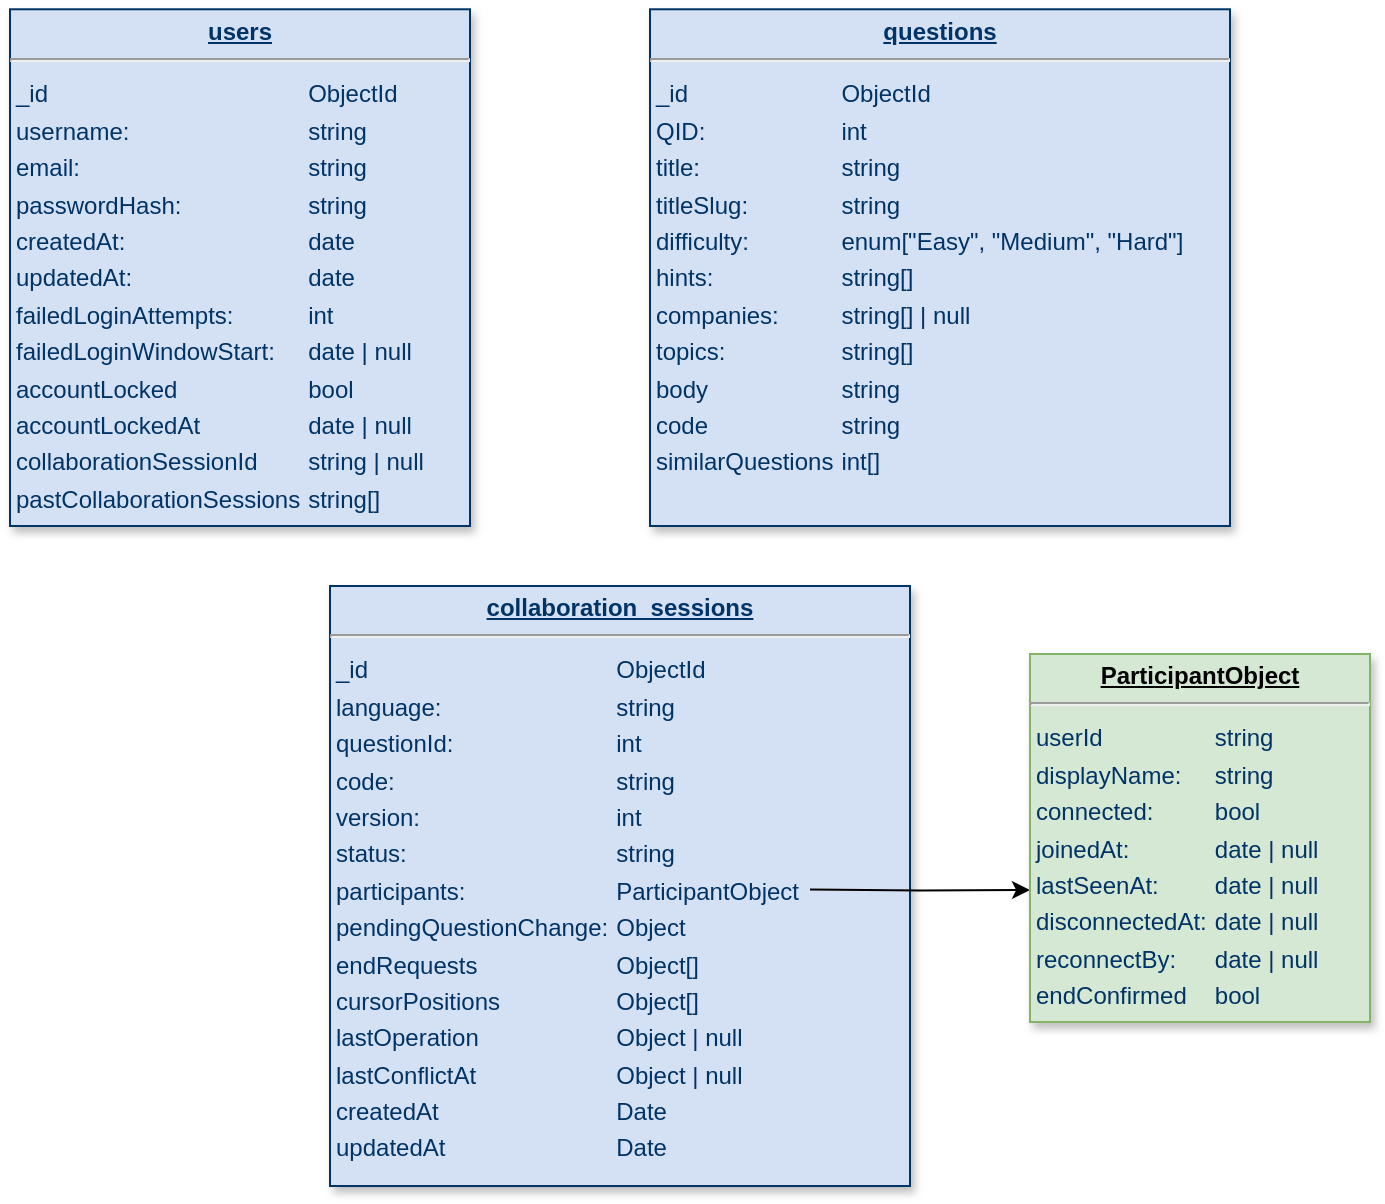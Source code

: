 <mxfile version="28.2.7">
  <diagram name="Page-1" id="efa7a0a1-bf9b-a30e-e6df-94a7791c09e9">
    <mxGraphModel dx="860" dy="543" grid="1" gridSize="10" guides="1" tooltips="1" connect="1" arrows="1" fold="1" page="1" pageScale="1" pageWidth="826" pageHeight="1169" background="none" math="0" shadow="0">
      <root>
        <mxCell id="0" />
        <mxCell id="1" parent="0" />
        <mxCell id="25" value="&lt;p style=&quot;margin: 0px; margin-top: 4px; text-align: center; text-decoration: underline;&quot;&gt;&lt;strong&gt;users&lt;/strong&gt;&lt;/p&gt;&lt;hr&gt;&lt;table style=&quot;background-color: transparent; color: light-dark(rgb(0, 51, 102), rgb(161, 205, 249));&quot;&gt;&lt;tbody&gt;&lt;tr&gt;&lt;td&gt;_id&lt;/td&gt;&lt;td&gt;ObjectId&lt;/td&gt;&lt;/tr&gt;&lt;tr&gt;&lt;td&gt;username:&lt;/td&gt;&lt;td&gt;string&lt;/td&gt;&lt;/tr&gt;&lt;tr&gt;&lt;td&gt;email:&lt;/td&gt;&lt;td&gt;string&lt;/td&gt;&lt;/tr&gt;&lt;tr&gt;&lt;td&gt;passwordHash:&lt;/td&gt;&lt;td&gt;string&lt;/td&gt;&lt;/tr&gt;&lt;tr&gt;&lt;td&gt;createdAt:&lt;/td&gt;&lt;td&gt;date&lt;/td&gt;&lt;/tr&gt;&lt;tr&gt;&lt;td&gt;updatedAt:&lt;/td&gt;&lt;td&gt;date&lt;/td&gt;&lt;/tr&gt;&lt;tr&gt;&lt;td&gt;failedLoginAttempts:&lt;/td&gt;&lt;td&gt;int&lt;/td&gt;&lt;/tr&gt;&lt;tr&gt;&lt;td&gt;failedLoginWindowStart:&lt;/td&gt;&lt;td&gt;date | null&lt;/td&gt;&lt;/tr&gt;&lt;tr&gt;&lt;td&gt;accountLocked&lt;/td&gt;&lt;td&gt;bool&lt;/td&gt;&lt;/tr&gt;&lt;tr&gt;&lt;td&gt;accountLockedAt&lt;/td&gt;&lt;td&gt;date | null&lt;/td&gt;&lt;/tr&gt;&lt;tr&gt;&lt;td&gt;collaborationSessionId&lt;/td&gt;&lt;td&gt;string | null&lt;/td&gt;&lt;/tr&gt;&lt;tr&gt;&lt;td&gt;pastCollaborationSessions&lt;/td&gt;&lt;td&gt;string[]&lt;/td&gt;&lt;/tr&gt;&lt;/tbody&gt;&lt;/table&gt;&lt;br&gt;&lt;p&gt;&lt;/p&gt;" style="verticalAlign=top;align=left;overflow=fill;fontSize=12;fontFamily=Helvetica;html=1;strokeColor=#003366;shadow=1;fillColor=#D4E1F5;fontColor=#003366" parent="1" vertex="1">
          <mxGeometry x="40" y="21.64" width="230" height="258.36" as="geometry" />
        </mxCell>
        <mxCell id="1bCQR22PjD4e2PDbR59C-114" value="&lt;p style=&quot;margin: 0px; margin-top: 4px; text-align: center; text-decoration: underline;&quot;&gt;&lt;b&gt;questions&lt;/b&gt;&lt;/p&gt;&lt;hr&gt;&lt;table style=&quot;background-color: transparent; color: light-dark(rgb(0, 51, 102), rgb(161, 205, 249));&quot;&gt;&lt;tbody&gt;&lt;tr&gt;&lt;td&gt;_id&lt;/td&gt;&lt;td&gt;ObjectId&lt;/td&gt;&lt;/tr&gt;&lt;tr&gt;&lt;td&gt;QID:&lt;/td&gt;&lt;td&gt;int&lt;/td&gt;&lt;/tr&gt;&lt;tr&gt;&lt;td&gt;title:&lt;/td&gt;&lt;td&gt;string&lt;/td&gt;&lt;/tr&gt;&lt;tr&gt;&lt;td&gt;titleSlug:&lt;/td&gt;&lt;td&gt;string&lt;/td&gt;&lt;/tr&gt;&lt;tr&gt;&lt;td&gt;difficulty:&lt;/td&gt;&lt;td&gt;enum[&quot;Easy&quot;, &quot;Medium&quot;, &quot;Hard&quot;]&lt;/td&gt;&lt;/tr&gt;&lt;tr&gt;&lt;td&gt;hints:&lt;/td&gt;&lt;td&gt;string[]&lt;/td&gt;&lt;/tr&gt;&lt;tr&gt;&lt;td&gt;companies:&lt;/td&gt;&lt;td&gt;string[] | null&lt;/td&gt;&lt;/tr&gt;&lt;tr&gt;&lt;td&gt;topics:&lt;/td&gt;&lt;td&gt;string[]&lt;/td&gt;&lt;/tr&gt;&lt;tr&gt;&lt;td&gt;body&lt;/td&gt;&lt;td&gt;string&lt;/td&gt;&lt;/tr&gt;&lt;tr&gt;&lt;td&gt;code&lt;/td&gt;&lt;td&gt;string&lt;/td&gt;&lt;/tr&gt;&lt;tr&gt;&lt;td&gt;similarQuestions&lt;/td&gt;&lt;td&gt;int[]&lt;/td&gt;&lt;/tr&gt;&lt;/tbody&gt;&lt;/table&gt;&lt;br&gt;&lt;p&gt;&lt;/p&gt;" style="verticalAlign=top;align=left;overflow=fill;fontSize=12;fontFamily=Helvetica;html=1;strokeColor=#003366;shadow=1;fillColor=#D4E1F5;fontColor=#003366" parent="1" vertex="1">
          <mxGeometry x="360" y="21.64" width="290" height="258.36" as="geometry" />
        </mxCell>
        <mxCell id="1bCQR22PjD4e2PDbR59C-115" value="&lt;p style=&quot;margin: 0px; margin-top: 4px; text-align: center; text-decoration: underline;&quot;&gt;&lt;b&gt;collaboration_sessions&lt;/b&gt;&lt;/p&gt;&lt;hr&gt;&lt;table style=&quot;background-color: transparent; color: light-dark(rgb(0, 51, 102), rgb(161, 205, 249));&quot;&gt;&lt;tbody&gt;&lt;tr&gt;&lt;td&gt;_id&lt;/td&gt;&lt;td&gt;ObjectId&lt;/td&gt;&lt;/tr&gt;&lt;tr&gt;&lt;td&gt;language:&lt;/td&gt;&lt;td&gt;string&lt;/td&gt;&lt;/tr&gt;&lt;tr&gt;&lt;td&gt;questionId:&lt;/td&gt;&lt;td&gt;int&lt;/td&gt;&lt;/tr&gt;&lt;tr&gt;&lt;td&gt;code:&lt;/td&gt;&lt;td&gt;string&lt;/td&gt;&lt;/tr&gt;&lt;tr&gt;&lt;td&gt;version:&lt;/td&gt;&lt;td&gt;int&lt;/td&gt;&lt;/tr&gt;&lt;tr&gt;&lt;td&gt;status:&lt;/td&gt;&lt;td&gt;string&lt;/td&gt;&lt;/tr&gt;&lt;tr&gt;&lt;td&gt;participants:&lt;/td&gt;&lt;td&gt;ParticipantObject&lt;/td&gt;&lt;/tr&gt;&lt;tr&gt;&lt;td&gt;pendingQuestionChange:&lt;/td&gt;&lt;td&gt;Object&lt;/td&gt;&lt;/tr&gt;&lt;tr&gt;&lt;td&gt;endRequests&lt;/td&gt;&lt;td&gt;Object[]&lt;/td&gt;&lt;/tr&gt;&lt;tr&gt;&lt;td&gt;cursorPositions&lt;/td&gt;&lt;td&gt;Object[]&lt;/td&gt;&lt;/tr&gt;&lt;tr&gt;&lt;td&gt;lastOperation&lt;/td&gt;&lt;td&gt;Object | null&lt;/td&gt;&lt;/tr&gt;&lt;tr&gt;&lt;td&gt;lastConflictAt&lt;/td&gt;&lt;td&gt;Object | null&lt;/td&gt;&lt;/tr&gt;&lt;tr&gt;&lt;td&gt;createdAt&lt;/td&gt;&lt;td&gt;Date&lt;/td&gt;&lt;/tr&gt;&lt;tr&gt;&lt;td&gt;updatedAt&lt;/td&gt;&lt;td&gt;Date&lt;/td&gt;&lt;/tr&gt;&lt;/tbody&gt;&lt;/table&gt;&lt;br&gt;&lt;p&gt;&lt;/p&gt;" style="verticalAlign=top;align=left;overflow=fill;fontSize=12;fontFamily=Helvetica;html=1;strokeColor=#003366;shadow=1;fillColor=#D4E1F5;fontColor=#003366" parent="1" vertex="1">
          <mxGeometry x="200" y="310" width="290" height="300" as="geometry" />
        </mxCell>
        <mxCell id="1bCQR22PjD4e2PDbR59C-118" style="edgeStyle=orthogonalEdgeStyle;rounded=0;orthogonalLoop=1;jettySize=auto;html=1;exitX=0.724;exitY=0.503;exitDx=0;exitDy=0;exitPerimeter=0;" parent="1" edge="1">
          <mxGeometry relative="1" as="geometry">
            <mxPoint x="550" y="462" as="targetPoint" />
            <mxPoint x="440" y="461.775" as="sourcePoint" />
          </mxGeometry>
        </mxCell>
        <mxCell id="1bCQR22PjD4e2PDbR59C-120" value="&lt;p style=&quot;margin: 0px; margin-top: 4px; text-align: center; text-decoration: underline;&quot;&gt;&lt;b&gt;ParticipantObject&lt;/b&gt;&lt;/p&gt;&lt;hr&gt;&lt;table style=&quot;background-color: transparent; color: light-dark(rgb(0, 51, 102), rgb(161, 205, 249));&quot;&gt;&lt;tbody&gt;&lt;tr&gt;&lt;td&gt;userId&lt;/td&gt;&lt;td&gt;string&lt;/td&gt;&lt;/tr&gt;&lt;tr&gt;&lt;td&gt;displayName:&lt;/td&gt;&lt;td&gt;string&lt;/td&gt;&lt;/tr&gt;&lt;tr&gt;&lt;td&gt;connected:&lt;/td&gt;&lt;td&gt;bool&lt;/td&gt;&lt;/tr&gt;&lt;tr&gt;&lt;td&gt;joinedAt:&lt;/td&gt;&lt;td&gt;date | null&lt;/td&gt;&lt;/tr&gt;&lt;tr&gt;&lt;td&gt;lastSeenAt:&lt;/td&gt;&lt;td&gt;date | null&lt;/td&gt;&lt;/tr&gt;&lt;tr&gt;&lt;td&gt;disconnectedAt:&lt;/td&gt;&lt;td&gt;date | null&lt;/td&gt;&lt;/tr&gt;&lt;tr&gt;&lt;td&gt;reconnectBy:&lt;/td&gt;&lt;td&gt;date | null&lt;/td&gt;&lt;/tr&gt;&lt;tr&gt;&lt;td&gt;endConfirmed&lt;/td&gt;&lt;td&gt;bool&lt;/td&gt;&lt;/tr&gt;&lt;tr&gt;&lt;td&gt;&lt;br&gt;&lt;/td&gt;&lt;td&gt;&lt;/td&gt;&lt;/tr&gt;&lt;/tbody&gt;&lt;/table&gt;&lt;br&gt;&lt;p&gt;&lt;/p&gt;" style="verticalAlign=top;align=left;overflow=fill;fontSize=12;fontFamily=Helvetica;html=1;strokeColor=#82b366;shadow=1;fillColor=#d5e8d4;" parent="1" vertex="1">
          <mxGeometry x="550" y="344" width="170" height="184" as="geometry" />
        </mxCell>
      </root>
    </mxGraphModel>
  </diagram>
</mxfile>
